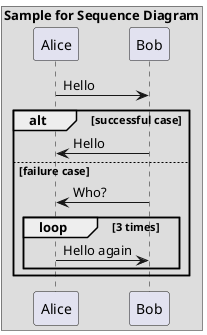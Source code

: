 @startuml

box "Sample for Sequence Diagram"
Alice -> Bob: Hello

alt successful case
  Bob -> Alice: Hello
else failure case
  Bob -> Alice: Who?
  loop 3 times
    Alice -> Bob: Hello again
  end
end
end box

@enduml
